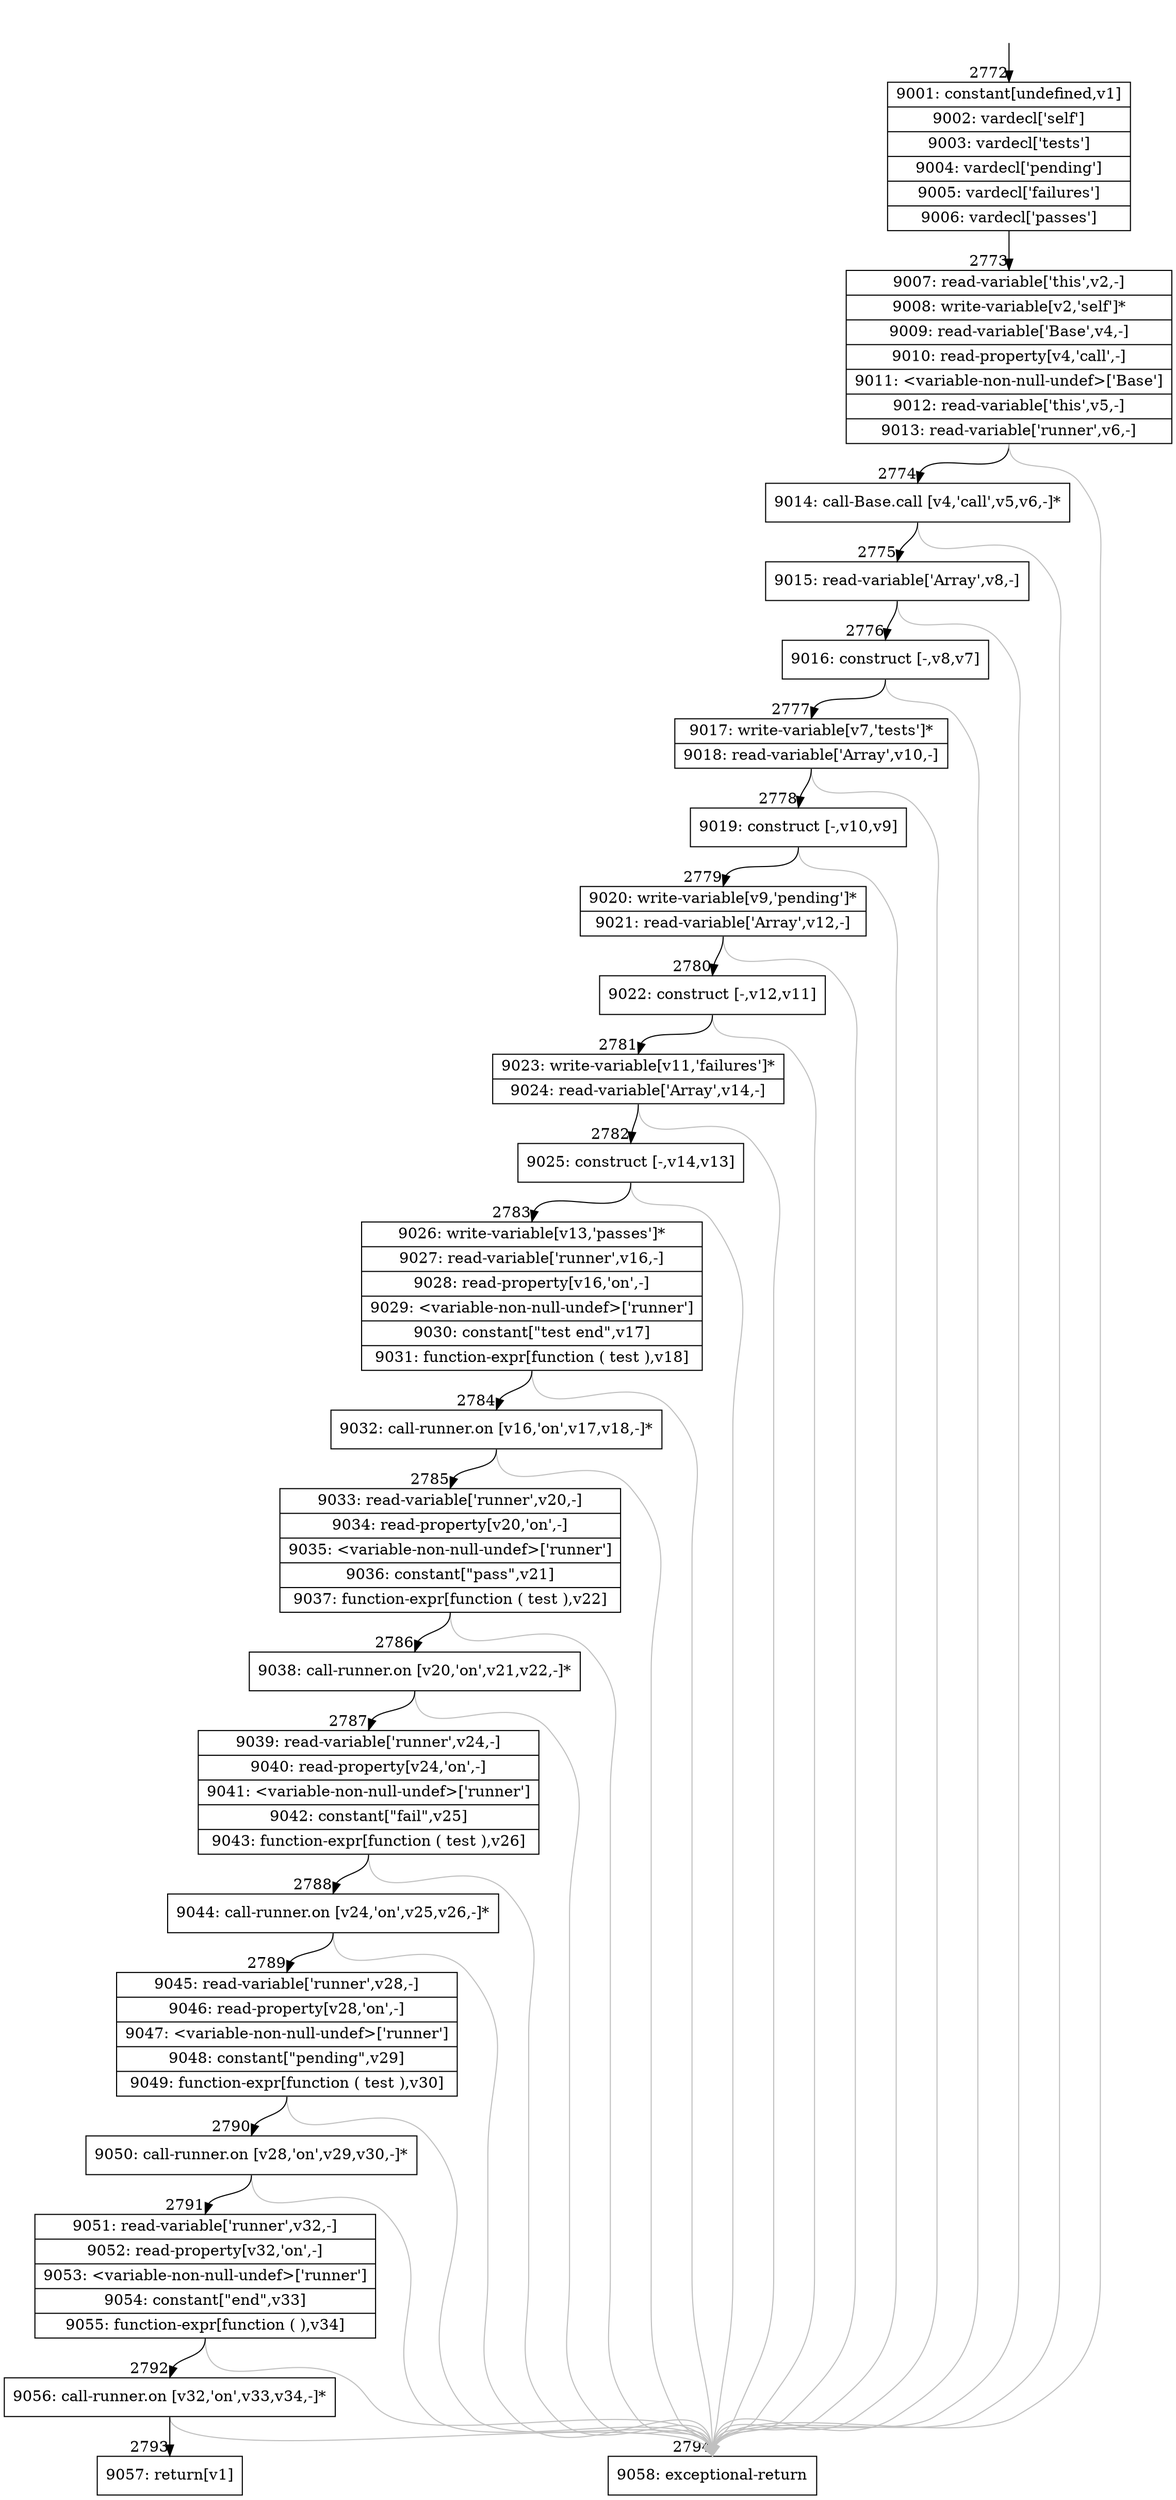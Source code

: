 digraph {
rankdir="TD"
BB_entry239[shape=none,label=""];
BB_entry239 -> BB2772 [tailport=s, headport=n, headlabel="    2772"]
BB2772 [shape=record label="{9001: constant[undefined,v1]|9002: vardecl['self']|9003: vardecl['tests']|9004: vardecl['pending']|9005: vardecl['failures']|9006: vardecl['passes']}" ] 
BB2772 -> BB2773 [tailport=s, headport=n, headlabel="      2773"]
BB2773 [shape=record label="{9007: read-variable['this',v2,-]|9008: write-variable[v2,'self']*|9009: read-variable['Base',v4,-]|9010: read-property[v4,'call',-]|9011: \<variable-non-null-undef\>['Base']|9012: read-variable['this',v5,-]|9013: read-variable['runner',v6,-]}" ] 
BB2773 -> BB2774 [tailport=s, headport=n, headlabel="      2774"]
BB2773 -> BB2794 [tailport=s, headport=n, color=gray, headlabel="      2794"]
BB2774 [shape=record label="{9014: call-Base.call [v4,'call',v5,v6,-]*}" ] 
BB2774 -> BB2775 [tailport=s, headport=n, headlabel="      2775"]
BB2774 -> BB2794 [tailport=s, headport=n, color=gray]
BB2775 [shape=record label="{9015: read-variable['Array',v8,-]}" ] 
BB2775 -> BB2776 [tailport=s, headport=n, headlabel="      2776"]
BB2775 -> BB2794 [tailport=s, headport=n, color=gray]
BB2776 [shape=record label="{9016: construct [-,v8,v7]}" ] 
BB2776 -> BB2777 [tailport=s, headport=n, headlabel="      2777"]
BB2776 -> BB2794 [tailport=s, headport=n, color=gray]
BB2777 [shape=record label="{9017: write-variable[v7,'tests']*|9018: read-variable['Array',v10,-]}" ] 
BB2777 -> BB2778 [tailport=s, headport=n, headlabel="      2778"]
BB2777 -> BB2794 [tailport=s, headport=n, color=gray]
BB2778 [shape=record label="{9019: construct [-,v10,v9]}" ] 
BB2778 -> BB2779 [tailport=s, headport=n, headlabel="      2779"]
BB2778 -> BB2794 [tailport=s, headport=n, color=gray]
BB2779 [shape=record label="{9020: write-variable[v9,'pending']*|9021: read-variable['Array',v12,-]}" ] 
BB2779 -> BB2780 [tailport=s, headport=n, headlabel="      2780"]
BB2779 -> BB2794 [tailport=s, headport=n, color=gray]
BB2780 [shape=record label="{9022: construct [-,v12,v11]}" ] 
BB2780 -> BB2781 [tailport=s, headport=n, headlabel="      2781"]
BB2780 -> BB2794 [tailport=s, headport=n, color=gray]
BB2781 [shape=record label="{9023: write-variable[v11,'failures']*|9024: read-variable['Array',v14,-]}" ] 
BB2781 -> BB2782 [tailport=s, headport=n, headlabel="      2782"]
BB2781 -> BB2794 [tailport=s, headport=n, color=gray]
BB2782 [shape=record label="{9025: construct [-,v14,v13]}" ] 
BB2782 -> BB2783 [tailport=s, headport=n, headlabel="      2783"]
BB2782 -> BB2794 [tailport=s, headport=n, color=gray]
BB2783 [shape=record label="{9026: write-variable[v13,'passes']*|9027: read-variable['runner',v16,-]|9028: read-property[v16,'on',-]|9029: \<variable-non-null-undef\>['runner']|9030: constant[\"test end\",v17]|9031: function-expr[function ( test ),v18]}" ] 
BB2783 -> BB2784 [tailport=s, headport=n, headlabel="      2784"]
BB2783 -> BB2794 [tailport=s, headport=n, color=gray]
BB2784 [shape=record label="{9032: call-runner.on [v16,'on',v17,v18,-]*}" ] 
BB2784 -> BB2785 [tailport=s, headport=n, headlabel="      2785"]
BB2784 -> BB2794 [tailport=s, headport=n, color=gray]
BB2785 [shape=record label="{9033: read-variable['runner',v20,-]|9034: read-property[v20,'on',-]|9035: \<variable-non-null-undef\>['runner']|9036: constant[\"pass\",v21]|9037: function-expr[function ( test ),v22]}" ] 
BB2785 -> BB2786 [tailport=s, headport=n, headlabel="      2786"]
BB2785 -> BB2794 [tailport=s, headport=n, color=gray]
BB2786 [shape=record label="{9038: call-runner.on [v20,'on',v21,v22,-]*}" ] 
BB2786 -> BB2787 [tailport=s, headport=n, headlabel="      2787"]
BB2786 -> BB2794 [tailport=s, headport=n, color=gray]
BB2787 [shape=record label="{9039: read-variable['runner',v24,-]|9040: read-property[v24,'on',-]|9041: \<variable-non-null-undef\>['runner']|9042: constant[\"fail\",v25]|9043: function-expr[function ( test ),v26]}" ] 
BB2787 -> BB2788 [tailport=s, headport=n, headlabel="      2788"]
BB2787 -> BB2794 [tailport=s, headport=n, color=gray]
BB2788 [shape=record label="{9044: call-runner.on [v24,'on',v25,v26,-]*}" ] 
BB2788 -> BB2789 [tailport=s, headport=n, headlabel="      2789"]
BB2788 -> BB2794 [tailport=s, headport=n, color=gray]
BB2789 [shape=record label="{9045: read-variable['runner',v28,-]|9046: read-property[v28,'on',-]|9047: \<variable-non-null-undef\>['runner']|9048: constant[\"pending\",v29]|9049: function-expr[function ( test ),v30]}" ] 
BB2789 -> BB2790 [tailport=s, headport=n, headlabel="      2790"]
BB2789 -> BB2794 [tailport=s, headport=n, color=gray]
BB2790 [shape=record label="{9050: call-runner.on [v28,'on',v29,v30,-]*}" ] 
BB2790 -> BB2791 [tailport=s, headport=n, headlabel="      2791"]
BB2790 -> BB2794 [tailport=s, headport=n, color=gray]
BB2791 [shape=record label="{9051: read-variable['runner',v32,-]|9052: read-property[v32,'on',-]|9053: \<variable-non-null-undef\>['runner']|9054: constant[\"end\",v33]|9055: function-expr[function ( ),v34]}" ] 
BB2791 -> BB2792 [tailport=s, headport=n, headlabel="      2792"]
BB2791 -> BB2794 [tailport=s, headport=n, color=gray]
BB2792 [shape=record label="{9056: call-runner.on [v32,'on',v33,v34,-]*}" ] 
BB2792 -> BB2793 [tailport=s, headport=n, headlabel="      2793"]
BB2792 -> BB2794 [tailport=s, headport=n, color=gray]
BB2793 [shape=record label="{9057: return[v1]}" ] 
BB2794 [shape=record label="{9058: exceptional-return}" ] 
//#$~ 3239
}
